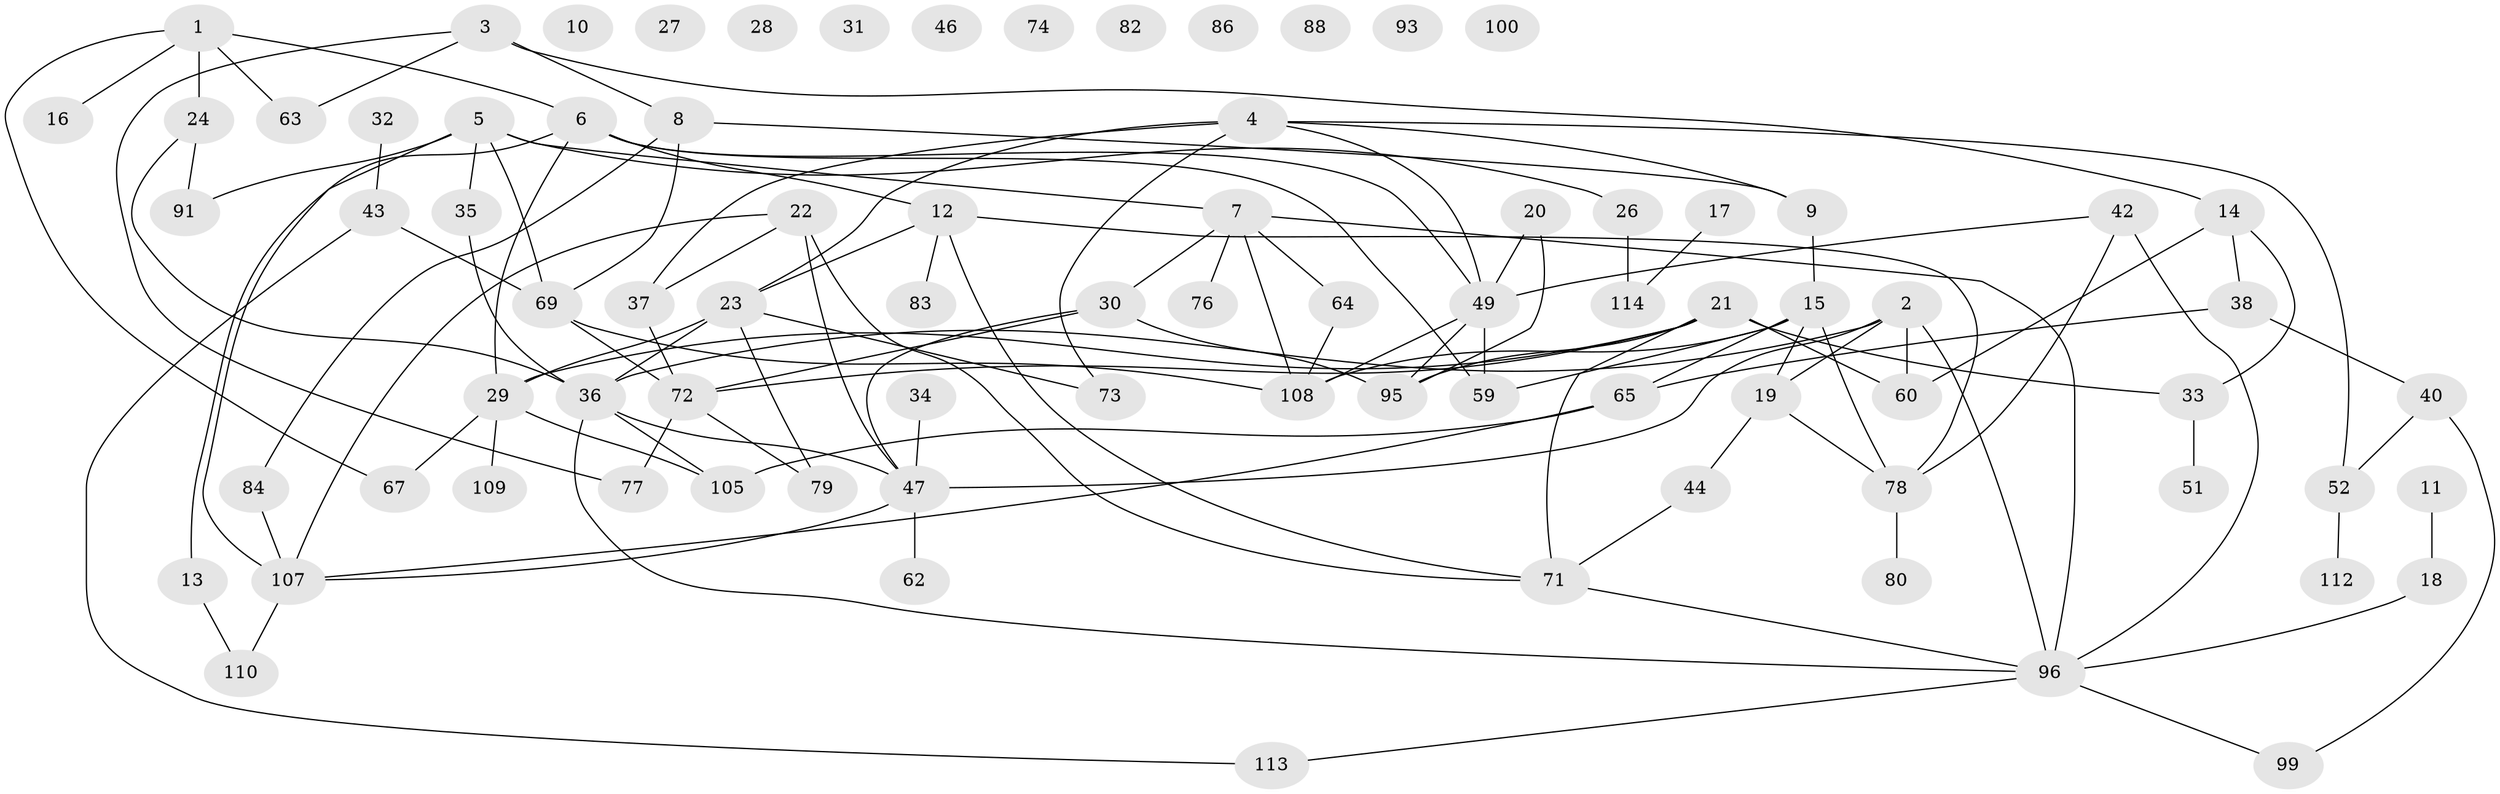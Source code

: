 // Generated by graph-tools (version 1.1) at 2025/23/03/03/25 07:23:29]
// undirected, 82 vertices, 120 edges
graph export_dot {
graph [start="1"]
  node [color=gray90,style=filled];
  1 [super="+25"];
  2 [super="+45"];
  3 [super="+61"];
  4 [super="+39"];
  5 [super="+54"];
  6;
  7 [super="+41"];
  8 [super="+70"];
  9;
  10;
  11;
  12 [super="+103"];
  13;
  14;
  15 [super="+90"];
  16;
  17;
  18;
  19 [super="+106"];
  20;
  21 [super="+58"];
  22 [super="+53"];
  23 [super="+48"];
  24;
  26;
  27;
  28 [super="+98"];
  29 [super="+116"];
  30;
  31;
  32;
  33 [super="+57"];
  34;
  35;
  36 [super="+55"];
  37 [super="+66"];
  38;
  40 [super="+68"];
  42 [super="+94"];
  43 [super="+75"];
  44;
  46 [super="+56"];
  47 [super="+89"];
  49 [super="+50"];
  51;
  52;
  59;
  60;
  62;
  63;
  64;
  65 [super="+81"];
  67 [super="+92"];
  69 [super="+104"];
  71;
  72 [super="+102"];
  73 [super="+85"];
  74;
  76;
  77 [super="+87"];
  78;
  79;
  80;
  82;
  83;
  84;
  86;
  88;
  91;
  93;
  95 [super="+101"];
  96 [super="+97"];
  99;
  100;
  105;
  107 [super="+111"];
  108;
  109;
  110;
  112;
  113;
  114 [super="+115"];
  1 -- 6;
  1 -- 16;
  1 -- 63;
  1 -- 24;
  1 -- 67;
  2 -- 96;
  2 -- 19;
  2 -- 36;
  2 -- 60;
  2 -- 47;
  3 -- 8;
  3 -- 77;
  3 -- 14;
  3 -- 63;
  4 -- 23;
  4 -- 49;
  4 -- 52;
  4 -- 73;
  4 -- 9;
  4 -- 37;
  5 -- 26;
  5 -- 69;
  5 -- 35;
  5 -- 7;
  5 -- 91;
  5 -- 107;
  6 -- 13;
  6 -- 59;
  6 -- 49;
  6 -- 29;
  6 -- 12;
  7 -- 30;
  7 -- 64;
  7 -- 76;
  7 -- 96;
  7 -- 108;
  8 -- 9;
  8 -- 84;
  8 -- 69;
  9 -- 15;
  11 -- 18;
  12 -- 78;
  12 -- 83;
  12 -- 71;
  12 -- 23;
  13 -- 110;
  14 -- 33;
  14 -- 38;
  14 -- 60;
  15 -- 59;
  15 -- 78;
  15 -- 19 [weight=2];
  15 -- 108;
  15 -- 65;
  17 -- 114;
  18 -- 96;
  19 -- 78;
  19 -- 44;
  20 -- 49;
  20 -- 95;
  21 -- 33;
  21 -- 71;
  21 -- 72;
  21 -- 60;
  21 -- 29;
  21 -- 95;
  22 -- 47;
  22 -- 107;
  22 -- 37;
  22 -- 71;
  23 -- 36;
  23 -- 73;
  23 -- 29;
  23 -- 79;
  24 -- 91;
  24 -- 36;
  26 -- 114;
  29 -- 109;
  29 -- 105;
  29 -- 67;
  30 -- 47;
  30 -- 72;
  30 -- 95;
  32 -- 43;
  33 -- 51;
  34 -- 47;
  35 -- 36;
  36 -- 105;
  36 -- 96;
  36 -- 47;
  37 -- 72;
  38 -- 40;
  38 -- 65;
  40 -- 52;
  40 -- 99;
  42 -- 78;
  42 -- 96;
  42 -- 49;
  43 -- 113;
  43 -- 69;
  44 -- 71;
  47 -- 107;
  47 -- 62;
  49 -- 59;
  49 -- 108;
  49 -- 95;
  52 -- 112;
  64 -- 108;
  65 -- 107;
  65 -- 105;
  69 -- 108;
  69 -- 72;
  71 -- 96;
  72 -- 77;
  72 -- 79;
  78 -- 80;
  84 -- 107;
  96 -- 99;
  96 -- 113;
  107 -- 110;
}
